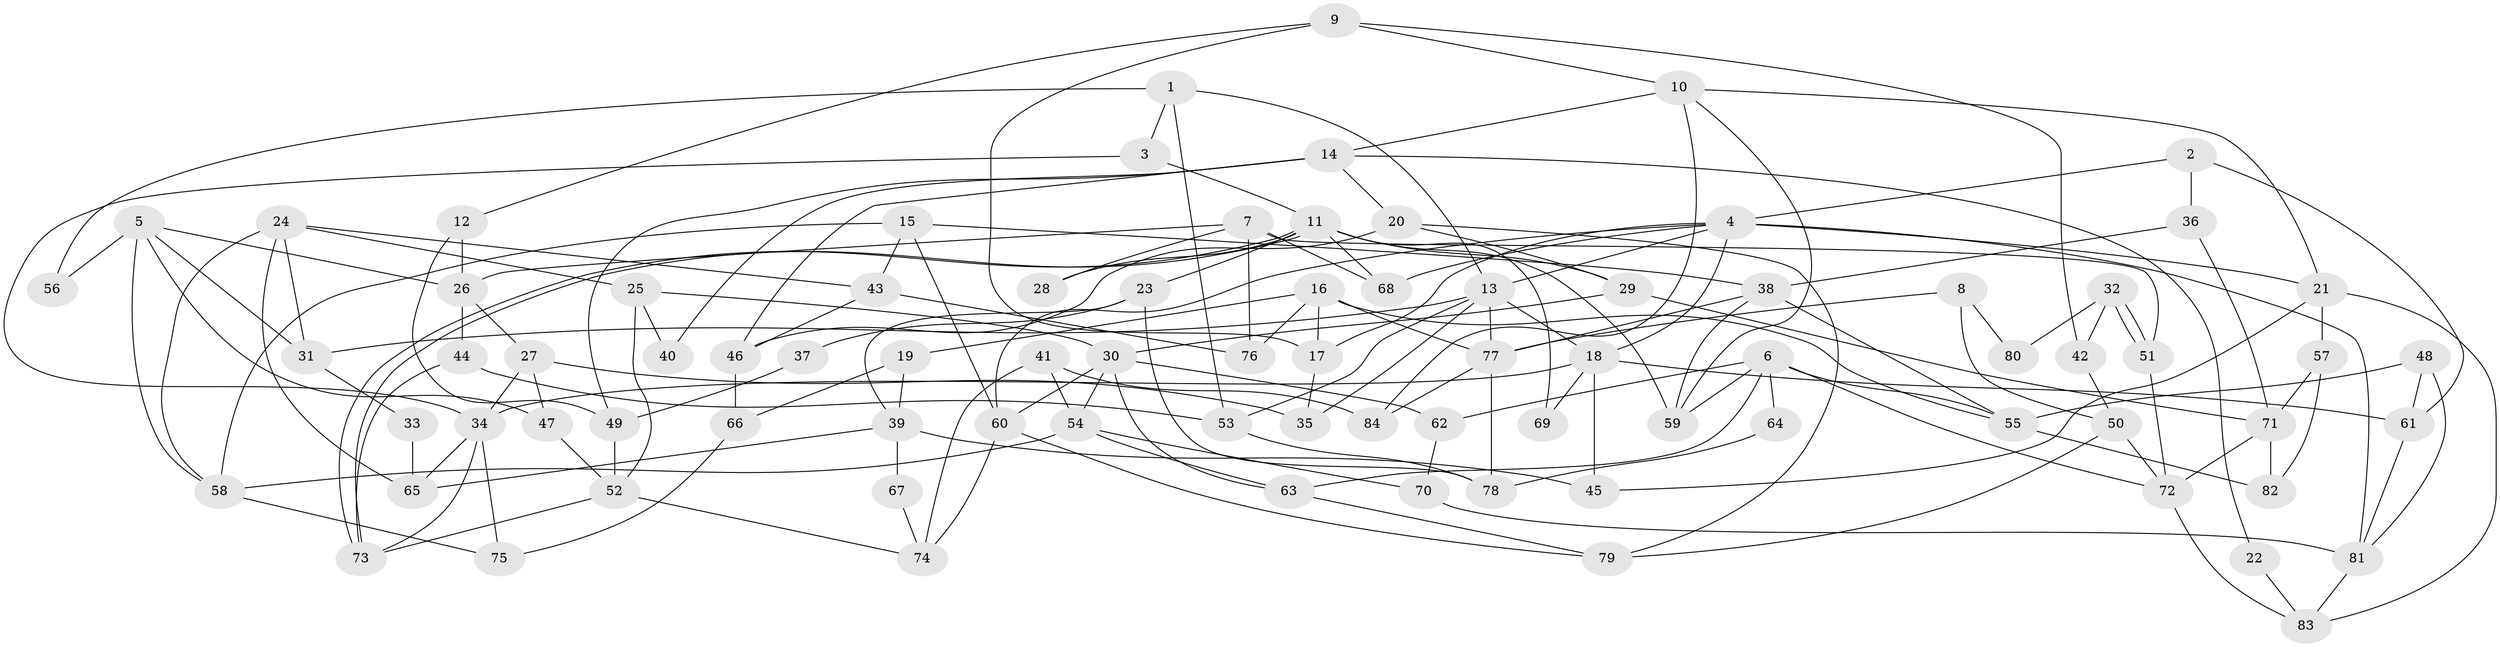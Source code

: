 // coarse degree distribution, {5: 0.22, 4: 0.3, 7: 0.06, 2: 0.08, 3: 0.2, 6: 0.1, 10: 0.02, 8: 0.02}
// Generated by graph-tools (version 1.1) at 2025/55/03/04/25 21:55:03]
// undirected, 84 vertices, 168 edges
graph export_dot {
graph [start="1"]
  node [color=gray90,style=filled];
  1;
  2;
  3;
  4;
  5;
  6;
  7;
  8;
  9;
  10;
  11;
  12;
  13;
  14;
  15;
  16;
  17;
  18;
  19;
  20;
  21;
  22;
  23;
  24;
  25;
  26;
  27;
  28;
  29;
  30;
  31;
  32;
  33;
  34;
  35;
  36;
  37;
  38;
  39;
  40;
  41;
  42;
  43;
  44;
  45;
  46;
  47;
  48;
  49;
  50;
  51;
  52;
  53;
  54;
  55;
  56;
  57;
  58;
  59;
  60;
  61;
  62;
  63;
  64;
  65;
  66;
  67;
  68;
  69;
  70;
  71;
  72;
  73;
  74;
  75;
  76;
  77;
  78;
  79;
  80;
  81;
  82;
  83;
  84;
  1 -- 13;
  1 -- 3;
  1 -- 53;
  1 -- 56;
  2 -- 4;
  2 -- 36;
  2 -- 61;
  3 -- 34;
  3 -- 11;
  4 -- 60;
  4 -- 13;
  4 -- 17;
  4 -- 18;
  4 -- 21;
  4 -- 68;
  4 -- 81;
  5 -- 58;
  5 -- 26;
  5 -- 31;
  5 -- 47;
  5 -- 56;
  6 -- 72;
  6 -- 62;
  6 -- 55;
  6 -- 59;
  6 -- 63;
  6 -- 64;
  7 -- 68;
  7 -- 26;
  7 -- 28;
  7 -- 51;
  7 -- 76;
  8 -- 50;
  8 -- 77;
  8 -- 80;
  9 -- 17;
  9 -- 10;
  9 -- 12;
  9 -- 42;
  10 -- 59;
  10 -- 21;
  10 -- 14;
  10 -- 84;
  11 -- 59;
  11 -- 73;
  11 -- 73;
  11 -- 23;
  11 -- 28;
  11 -- 29;
  11 -- 68;
  11 -- 69;
  12 -- 49;
  12 -- 26;
  13 -- 35;
  13 -- 53;
  13 -- 18;
  13 -- 31;
  13 -- 77;
  14 -- 46;
  14 -- 20;
  14 -- 22;
  14 -- 40;
  14 -- 49;
  15 -- 58;
  15 -- 60;
  15 -- 38;
  15 -- 43;
  16 -- 77;
  16 -- 55;
  16 -- 17;
  16 -- 19;
  16 -- 76;
  17 -- 35;
  18 -- 34;
  18 -- 45;
  18 -- 61;
  18 -- 69;
  19 -- 39;
  19 -- 66;
  20 -- 29;
  20 -- 46;
  20 -- 79;
  21 -- 57;
  21 -- 45;
  21 -- 83;
  22 -- 83;
  23 -- 78;
  23 -- 37;
  23 -- 39;
  24 -- 43;
  24 -- 31;
  24 -- 25;
  24 -- 58;
  24 -- 65;
  25 -- 30;
  25 -- 40;
  25 -- 52;
  26 -- 27;
  26 -- 44;
  27 -- 47;
  27 -- 34;
  27 -- 35;
  29 -- 30;
  29 -- 71;
  30 -- 63;
  30 -- 54;
  30 -- 60;
  30 -- 62;
  31 -- 33;
  32 -- 42;
  32 -- 51;
  32 -- 51;
  32 -- 80;
  33 -- 65;
  34 -- 65;
  34 -- 73;
  34 -- 75;
  36 -- 38;
  36 -- 71;
  37 -- 49;
  38 -- 55;
  38 -- 59;
  38 -- 77;
  39 -- 45;
  39 -- 65;
  39 -- 67;
  41 -- 84;
  41 -- 54;
  41 -- 74;
  42 -- 50;
  43 -- 76;
  43 -- 46;
  44 -- 73;
  44 -- 53;
  46 -- 66;
  47 -- 52;
  48 -- 61;
  48 -- 81;
  48 -- 55;
  49 -- 52;
  50 -- 72;
  50 -- 79;
  51 -- 72;
  52 -- 73;
  52 -- 74;
  53 -- 78;
  54 -- 58;
  54 -- 63;
  54 -- 70;
  55 -- 82;
  57 -- 82;
  57 -- 71;
  58 -- 75;
  60 -- 74;
  60 -- 79;
  61 -- 81;
  62 -- 70;
  63 -- 79;
  64 -- 78;
  66 -- 75;
  67 -- 74;
  70 -- 81;
  71 -- 72;
  71 -- 82;
  72 -- 83;
  77 -- 78;
  77 -- 84;
  81 -- 83;
}
